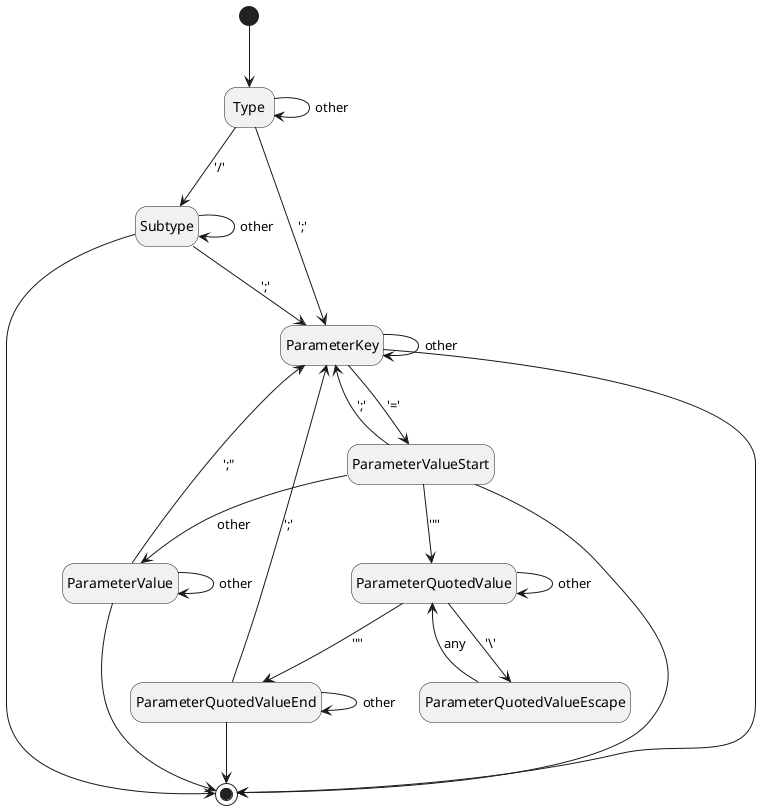 @startuml

hide empty description

state Type
state Subtype

state ParameterKey
state ParameterValueStart
state ParameterValue
state ParameterQuotedValue
state ParameterQuotedValueEscape
state ParameterQuotedValueEnd

[*] --> Type

Type --> Subtype : '/'
Type --> ParameterKey : ';'
Type --> Type : other

Subtype --> ParameterKey : ';'
Subtype --> Subtype : other

ParameterKey --> ParameterValueStart : '='
ParameterKey --> ParameterKey : other

ParameterValueStart --> ParameterQuotedValue : '"'
ParameterValueStart --> ParameterKey : ';'
ParameterValueStart --> ParameterValue : other

ParameterQuotedValue --> ParameterQuotedValueEscape : '\\'
ParameterQuotedValue --> ParameterQuotedValueEnd : '"'
ParameterQuotedValue --> ParameterQuotedValue : other

ParameterQuotedValueEnd --> ParameterKey : ';'
ParameterQuotedValueEnd --> ParameterQuotedValueEnd : other

ParameterQuotedValueEscape --> ParameterQuotedValue : any

ParameterValue --> ParameterKey : ';"
ParameterValue --> ParameterValue : other

Subtype --> [*]
ParameterKey --> [*]
ParameterValue --> [*]
ParameterValueStart --> [*]
ParameterQuotedValueEnd --> [*]

@enduml
